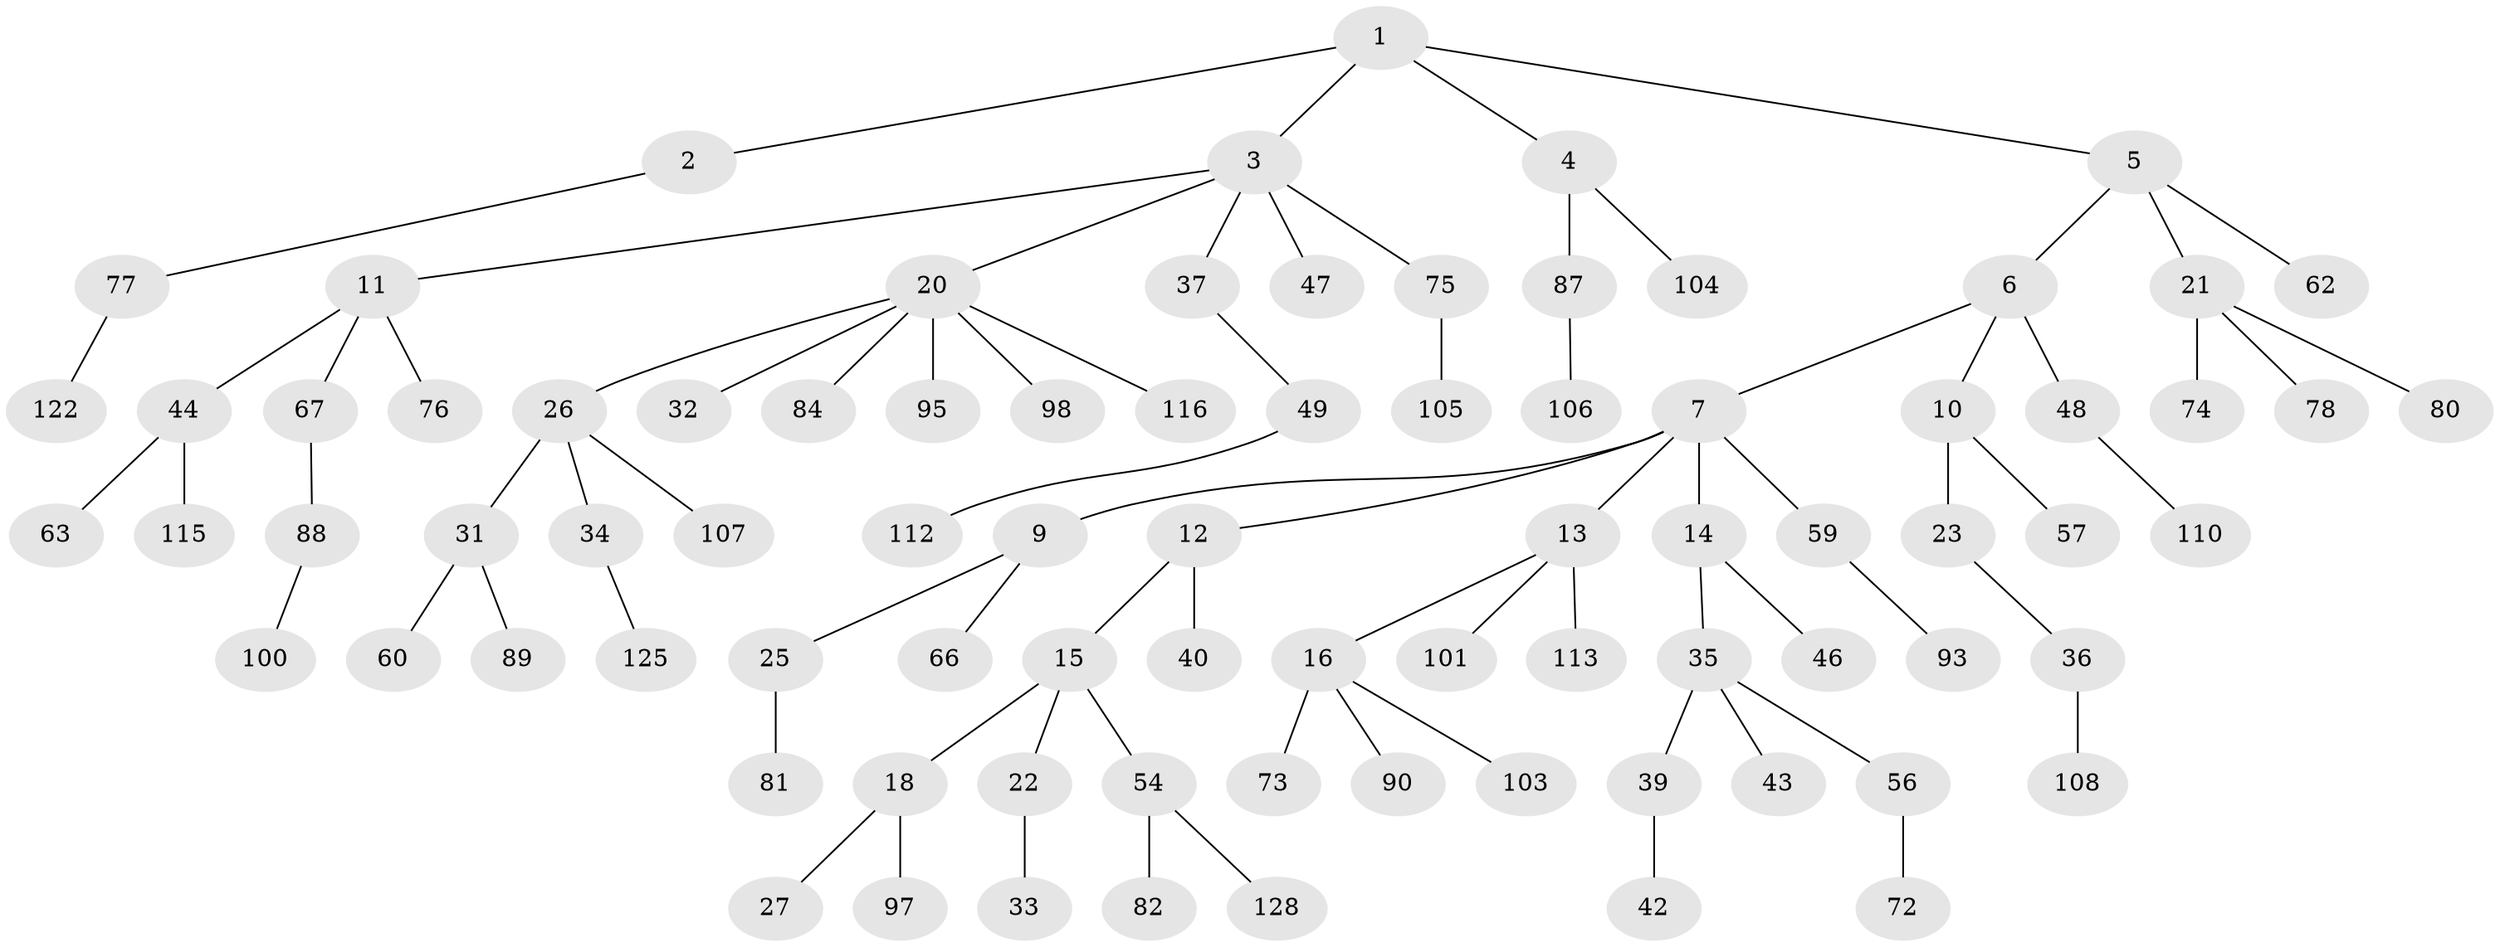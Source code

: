 // original degree distribution, {5: 0.03875968992248062, 2: 0.26356589147286824, 4: 0.05426356589147287, 7: 0.015503875968992248, 3: 0.15503875968992248, 1: 0.4728682170542636}
// Generated by graph-tools (version 1.1) at 2025/11/02/27/25 16:11:28]
// undirected, 83 vertices, 82 edges
graph export_dot {
graph [start="1"]
  node [color=gray90,style=filled];
  1 [super="+41"];
  2 [super="+50"];
  3 [super="+8"];
  4 [super="+24"];
  5 [super="+19"];
  6;
  7 [super="+79"];
  9 [super="+123"];
  10 [super="+55"];
  11 [super="+28"];
  12 [super="+91"];
  13 [super="+51"];
  14 [super="+70"];
  15 [super="+119"];
  16 [super="+17"];
  18 [super="+52"];
  20 [super="+30"];
  21 [super="+29"];
  22 [super="+99"];
  23 [super="+96"];
  25 [super="+61"];
  26;
  27 [super="+58"];
  31 [super="+53"];
  32;
  33;
  34 [super="+68"];
  35 [super="+38"];
  36 [super="+118"];
  37 [super="+94"];
  39 [super="+83"];
  40 [super="+86"];
  42 [super="+120"];
  43 [super="+69"];
  44 [super="+45"];
  46;
  47;
  48 [super="+124"];
  49 [super="+111"];
  54 [super="+71"];
  56 [super="+64"];
  57;
  59;
  60;
  62 [super="+85"];
  63 [super="+65"];
  66;
  67;
  72;
  73 [super="+92"];
  74;
  75;
  76;
  77 [super="+109"];
  78 [super="+102"];
  80;
  81;
  82;
  84;
  87;
  88;
  89;
  90;
  93;
  95;
  97;
  98 [super="+114"];
  100;
  101 [super="+121"];
  103;
  104 [super="+126"];
  105 [super="+117"];
  106 [super="+127"];
  107;
  108;
  110;
  112;
  113 [super="+129"];
  115;
  116;
  122;
  125;
  128;
  1 -- 2;
  1 -- 3;
  1 -- 4;
  1 -- 5;
  2 -- 77;
  3 -- 11;
  3 -- 47;
  3 -- 75;
  3 -- 20;
  3 -- 37;
  4 -- 104;
  4 -- 87;
  5 -- 6;
  5 -- 62;
  5 -- 21;
  6 -- 7;
  6 -- 10;
  6 -- 48;
  7 -- 9;
  7 -- 12;
  7 -- 13;
  7 -- 14;
  7 -- 59;
  9 -- 25;
  9 -- 66;
  10 -- 23;
  10 -- 57;
  11 -- 44;
  11 -- 67;
  11 -- 76;
  12 -- 15;
  12 -- 40;
  13 -- 16;
  13 -- 113;
  13 -- 101;
  14 -- 35;
  14 -- 46;
  15 -- 18;
  15 -- 22;
  15 -- 54;
  16 -- 73;
  16 -- 103;
  16 -- 90;
  18 -- 27;
  18 -- 97;
  20 -- 26;
  20 -- 32;
  20 -- 95;
  20 -- 98;
  20 -- 116;
  20 -- 84;
  21 -- 80;
  21 -- 74;
  21 -- 78;
  22 -- 33;
  23 -- 36;
  25 -- 81;
  26 -- 31;
  26 -- 34;
  26 -- 107;
  31 -- 60;
  31 -- 89;
  34 -- 125;
  35 -- 39;
  35 -- 43;
  35 -- 56;
  36 -- 108;
  37 -- 49;
  39 -- 42;
  44 -- 115;
  44 -- 63;
  48 -- 110;
  49 -- 112;
  54 -- 128;
  54 -- 82;
  56 -- 72;
  59 -- 93;
  67 -- 88;
  75 -- 105;
  77 -- 122;
  87 -- 106;
  88 -- 100;
}
